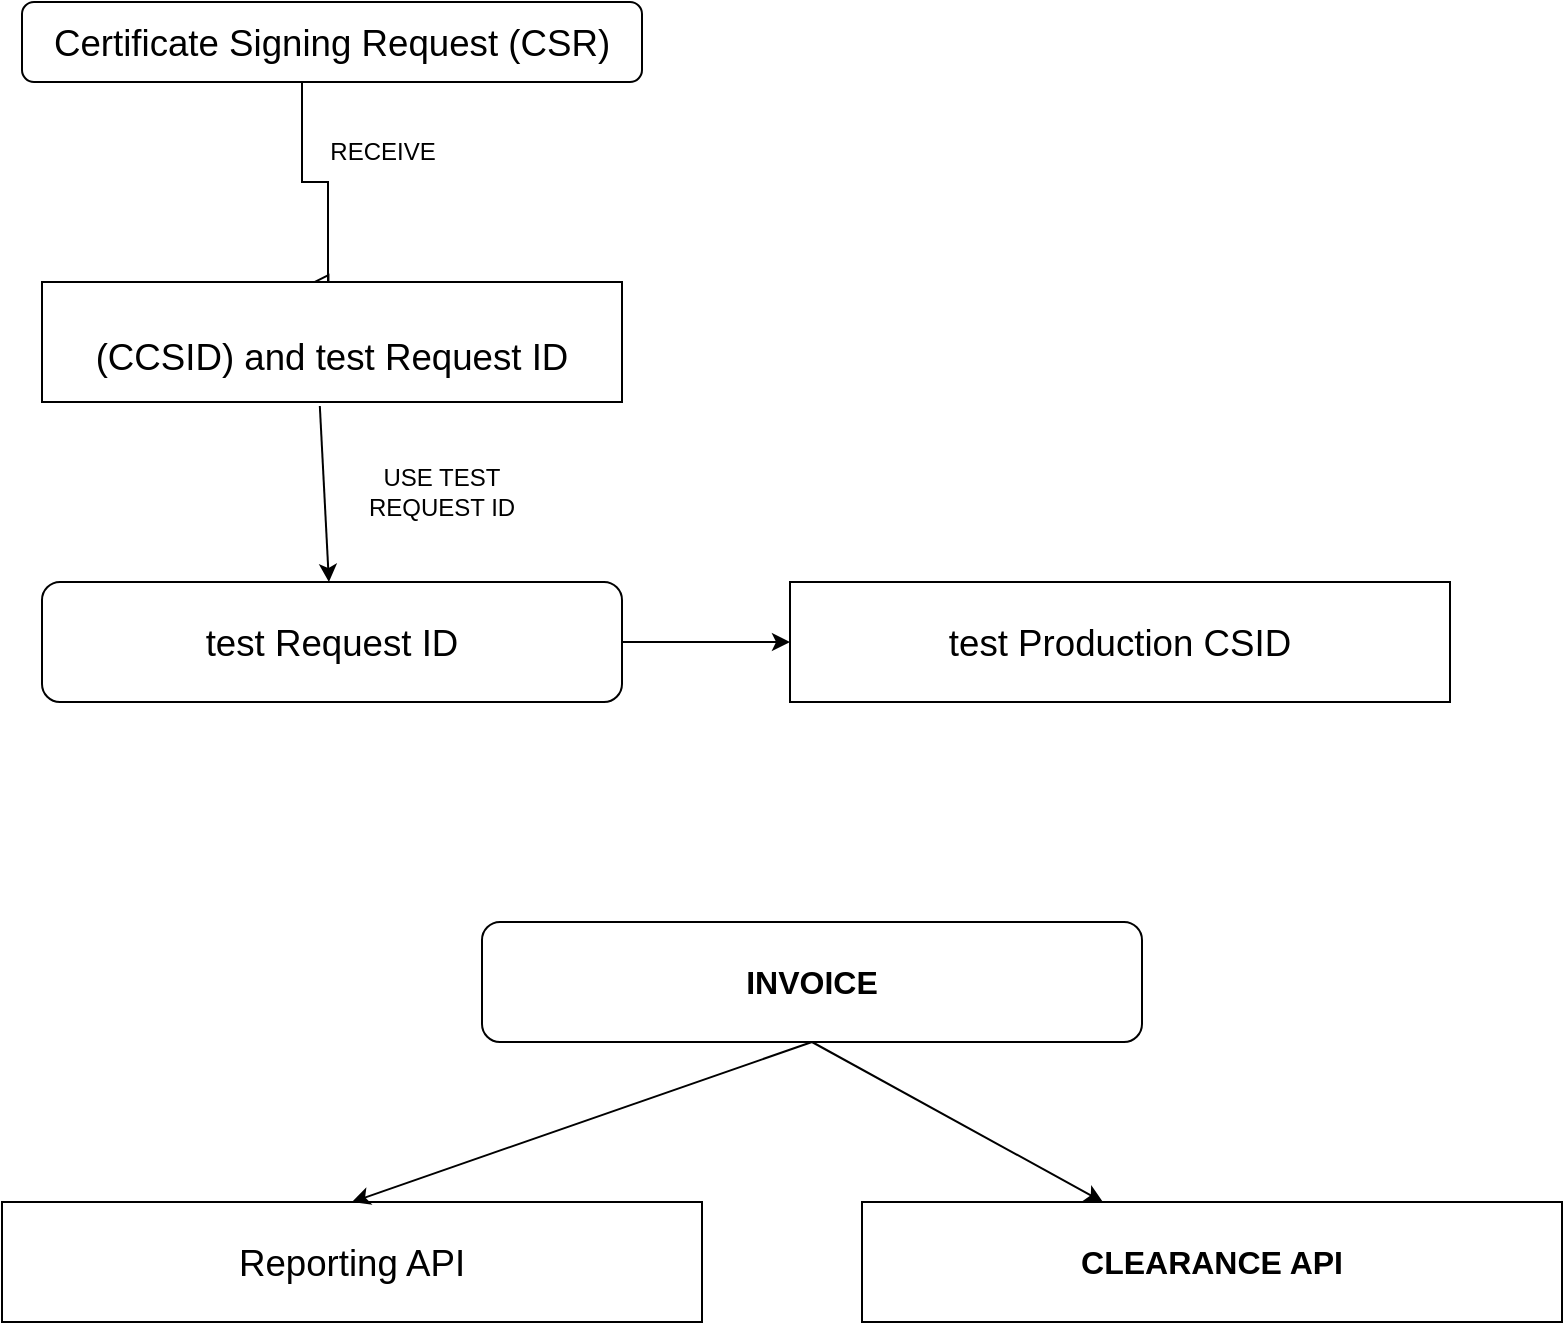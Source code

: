 <mxfile version="20.2.7" type="github"><diagram id="C5RBs43oDa-KdzZeNtuy" name="Page-1"><mxGraphModel dx="1422" dy="752" grid="1" gridSize="10" guides="1" tooltips="1" connect="1" arrows="1" fold="1" page="1" pageScale="1" pageWidth="827" pageHeight="1169" math="0" shadow="0"><root><mxCell id="WIyWlLk6GJQsqaUBKTNV-0"/><mxCell id="WIyWlLk6GJQsqaUBKTNV-1" parent="WIyWlLk6GJQsqaUBKTNV-0"/><mxCell id="WIyWlLk6GJQsqaUBKTNV-2" value="" style="rounded=0;html=1;jettySize=auto;orthogonalLoop=1;fontSize=11;endArrow=block;endFill=0;endSize=8;strokeWidth=1;shadow=0;labelBackgroundColor=none;edgeStyle=orthogonalEdgeStyle;entryX=0.459;entryY=0.017;entryDx=0;entryDy=0;entryPerimeter=0;" parent="WIyWlLk6GJQsqaUBKTNV-1" source="WIyWlLk6GJQsqaUBKTNV-3" target="L-Wg6XNGOoRLKUE_x5Fm-0" edge="1"><mxGeometry relative="1" as="geometry"><mxPoint x="670" y="240" as="targetPoint"/><Array as="points"><mxPoint x="170" y="190"/><mxPoint x="183" y="190"/></Array></mxGeometry></mxCell><mxCell id="WIyWlLk6GJQsqaUBKTNV-3" value="&lt;span class=&quot;markedContent&quot;&gt;&lt;span dir=&quot;ltr&quot; role=&quot;presentation&quot; style=&quot;left: 188.96px; top: 465.388px; font-size: 18.333px; font-family: sans-serif; transform: scaleX(0.939);&quot;&gt;Certificate Signing Request (CSR) &lt;br&gt;&lt;/span&gt;&lt;/span&gt;" style="rounded=1;whiteSpace=wrap;html=1;fontSize=12;glass=0;strokeWidth=1;shadow=0;" parent="WIyWlLk6GJQsqaUBKTNV-1" vertex="1"><mxGeometry x="30" y="100" width="310" height="40" as="geometry"/></mxCell><mxCell id="L-Wg6XNGOoRLKUE_x5Fm-0" value="&lt;br&gt;&lt;span class=&quot;markedContent&quot;&gt;&lt;span dir=&quot;ltr&quot; role=&quot;presentation&quot; style=&quot;left: 188.96px; top: 500.387px; font-size: 18.333px; font-family: sans-serif; transform: scaleX(0.929);&quot;&gt;(CCSID) and test Request ID&lt;/span&gt;&lt;/span&gt;&lt;br&gt;" style="whiteSpace=wrap;html=1;" vertex="1" parent="WIyWlLk6GJQsqaUBKTNV-1"><mxGeometry x="40" y="240" width="290" height="60" as="geometry"/></mxCell><mxCell id="L-Wg6XNGOoRLKUE_x5Fm-1" value="RECEIVE" style="text;html=1;align=center;verticalAlign=middle;resizable=0;points=[];autosize=1;strokeColor=none;fillColor=none;" vertex="1" parent="WIyWlLk6GJQsqaUBKTNV-1"><mxGeometry x="170" y="160" width="80" height="30" as="geometry"/></mxCell><mxCell id="L-Wg6XNGOoRLKUE_x5Fm-2" value="&lt;span class=&quot;markedContent&quot;&gt;&lt;span dir=&quot;ltr&quot; role=&quot;presentation&quot; style=&quot;left: 188.96px; top: 500.387px; font-size: 18.333px; font-family: sans-serif; transform: scaleX(0.929);&quot;&gt;test Request ID&lt;/span&gt;&lt;/span&gt;" style="rounded=1;whiteSpace=wrap;html=1;" vertex="1" parent="WIyWlLk6GJQsqaUBKTNV-1"><mxGeometry x="40" y="390" width="290" height="60" as="geometry"/></mxCell><mxCell id="L-Wg6XNGOoRLKUE_x5Fm-3" value="" style="endArrow=classic;html=1;rounded=0;exitX=1;exitY=0.5;exitDx=0;exitDy=0;entryX=0;entryY=0.5;entryDx=0;entryDy=0;" edge="1" parent="WIyWlLk6GJQsqaUBKTNV-1" source="L-Wg6XNGOoRLKUE_x5Fm-2" target="L-Wg6XNGOoRLKUE_x5Fm-4"><mxGeometry width="50" height="50" relative="1" as="geometry"><mxPoint x="390" y="410" as="sourcePoint"/><mxPoint x="400" y="410" as="targetPoint"/></mxGeometry></mxCell><mxCell id="L-Wg6XNGOoRLKUE_x5Fm-4" value="&lt;span class=&quot;markedContent&quot;&gt;&lt;span dir=&quot;ltr&quot; role=&quot;presentation&quot; style=&quot;left: 188.96px; top: 530.38px; font-size: 18.333px; font-family: sans-serif; transform: scaleX(0.925);&quot;&gt;test Production CSID&lt;/span&gt;&lt;/span&gt;" style="rounded=0;whiteSpace=wrap;html=1;" vertex="1" parent="WIyWlLk6GJQsqaUBKTNV-1"><mxGeometry x="414" y="390" width="330" height="60" as="geometry"/></mxCell><mxCell id="L-Wg6XNGOoRLKUE_x5Fm-5" value="" style="endArrow=classic;html=1;rounded=0;exitX=0.479;exitY=1.033;exitDx=0;exitDy=0;exitPerimeter=0;" edge="1" parent="WIyWlLk6GJQsqaUBKTNV-1" source="L-Wg6XNGOoRLKUE_x5Fm-0" target="L-Wg6XNGOoRLKUE_x5Fm-2"><mxGeometry width="50" height="50" relative="1" as="geometry"><mxPoint x="330" y="350" as="sourcePoint"/><mxPoint x="380" y="300" as="targetPoint"/></mxGeometry></mxCell><mxCell id="L-Wg6XNGOoRLKUE_x5Fm-6" value="USE TEST REQUEST ID " style="text;html=1;strokeColor=none;fillColor=none;align=center;verticalAlign=middle;whiteSpace=wrap;rounded=0;" vertex="1" parent="WIyWlLk6GJQsqaUBKTNV-1"><mxGeometry x="180" y="330" width="120" height="30" as="geometry"/></mxCell><mxCell id="L-Wg6XNGOoRLKUE_x5Fm-7" value="&lt;font style=&quot;font-size: 16px;&quot;&gt;&lt;b&gt;INVOICE &lt;/b&gt;&lt;/font&gt;" style="rounded=1;whiteSpace=wrap;html=1;" vertex="1" parent="WIyWlLk6GJQsqaUBKTNV-1"><mxGeometry x="260" y="560" width="330" height="60" as="geometry"/></mxCell><mxCell id="L-Wg6XNGOoRLKUE_x5Fm-8" value="&lt;b&gt;CLEARANCE API&lt;/b&gt;" style="rounded=0;whiteSpace=wrap;html=1;fontSize=16;" vertex="1" parent="WIyWlLk6GJQsqaUBKTNV-1"><mxGeometry x="450" y="700" width="350" height="60" as="geometry"/></mxCell><mxCell id="L-Wg6XNGOoRLKUE_x5Fm-9" value="" style="endArrow=classic;html=1;rounded=0;fontSize=16;exitX=0.5;exitY=1;exitDx=0;exitDy=0;" edge="1" parent="WIyWlLk6GJQsqaUBKTNV-1" source="L-Wg6XNGOoRLKUE_x5Fm-7" target="L-Wg6XNGOoRLKUE_x5Fm-8"><mxGeometry width="50" height="50" relative="1" as="geometry"><mxPoint x="390" y="610" as="sourcePoint"/><mxPoint x="440" y="560" as="targetPoint"/></mxGeometry></mxCell><mxCell id="L-Wg6XNGOoRLKUE_x5Fm-10" value="&lt;span class=&quot;markedContent&quot;&gt;&lt;span dir=&quot;ltr&quot; role=&quot;presentation&quot; style=&quot;left: 188.96px; top: 590.367px; font-size: 18.333px; font-family: sans-serif; transform: scaleX(0.949);&quot;&gt;Reporting API&lt;/span&gt;&lt;/span&gt;" style="rounded=0;whiteSpace=wrap;html=1;fontSize=16;" vertex="1" parent="WIyWlLk6GJQsqaUBKTNV-1"><mxGeometry x="20" y="700" width="350" height="60" as="geometry"/></mxCell><mxCell id="L-Wg6XNGOoRLKUE_x5Fm-11" value="" style="endArrow=classic;html=1;rounded=0;fontSize=16;exitX=0.5;exitY=1;exitDx=0;exitDy=0;entryX=0.5;entryY=0;entryDx=0;entryDy=0;" edge="1" parent="WIyWlLk6GJQsqaUBKTNV-1" source="L-Wg6XNGOoRLKUE_x5Fm-7" target="L-Wg6XNGOoRLKUE_x5Fm-10"><mxGeometry width="50" height="50" relative="1" as="geometry"><mxPoint x="130" y="630" as="sourcePoint"/><mxPoint x="275.455" y="710" as="targetPoint"/></mxGeometry></mxCell></root></mxGraphModel></diagram></mxfile>
